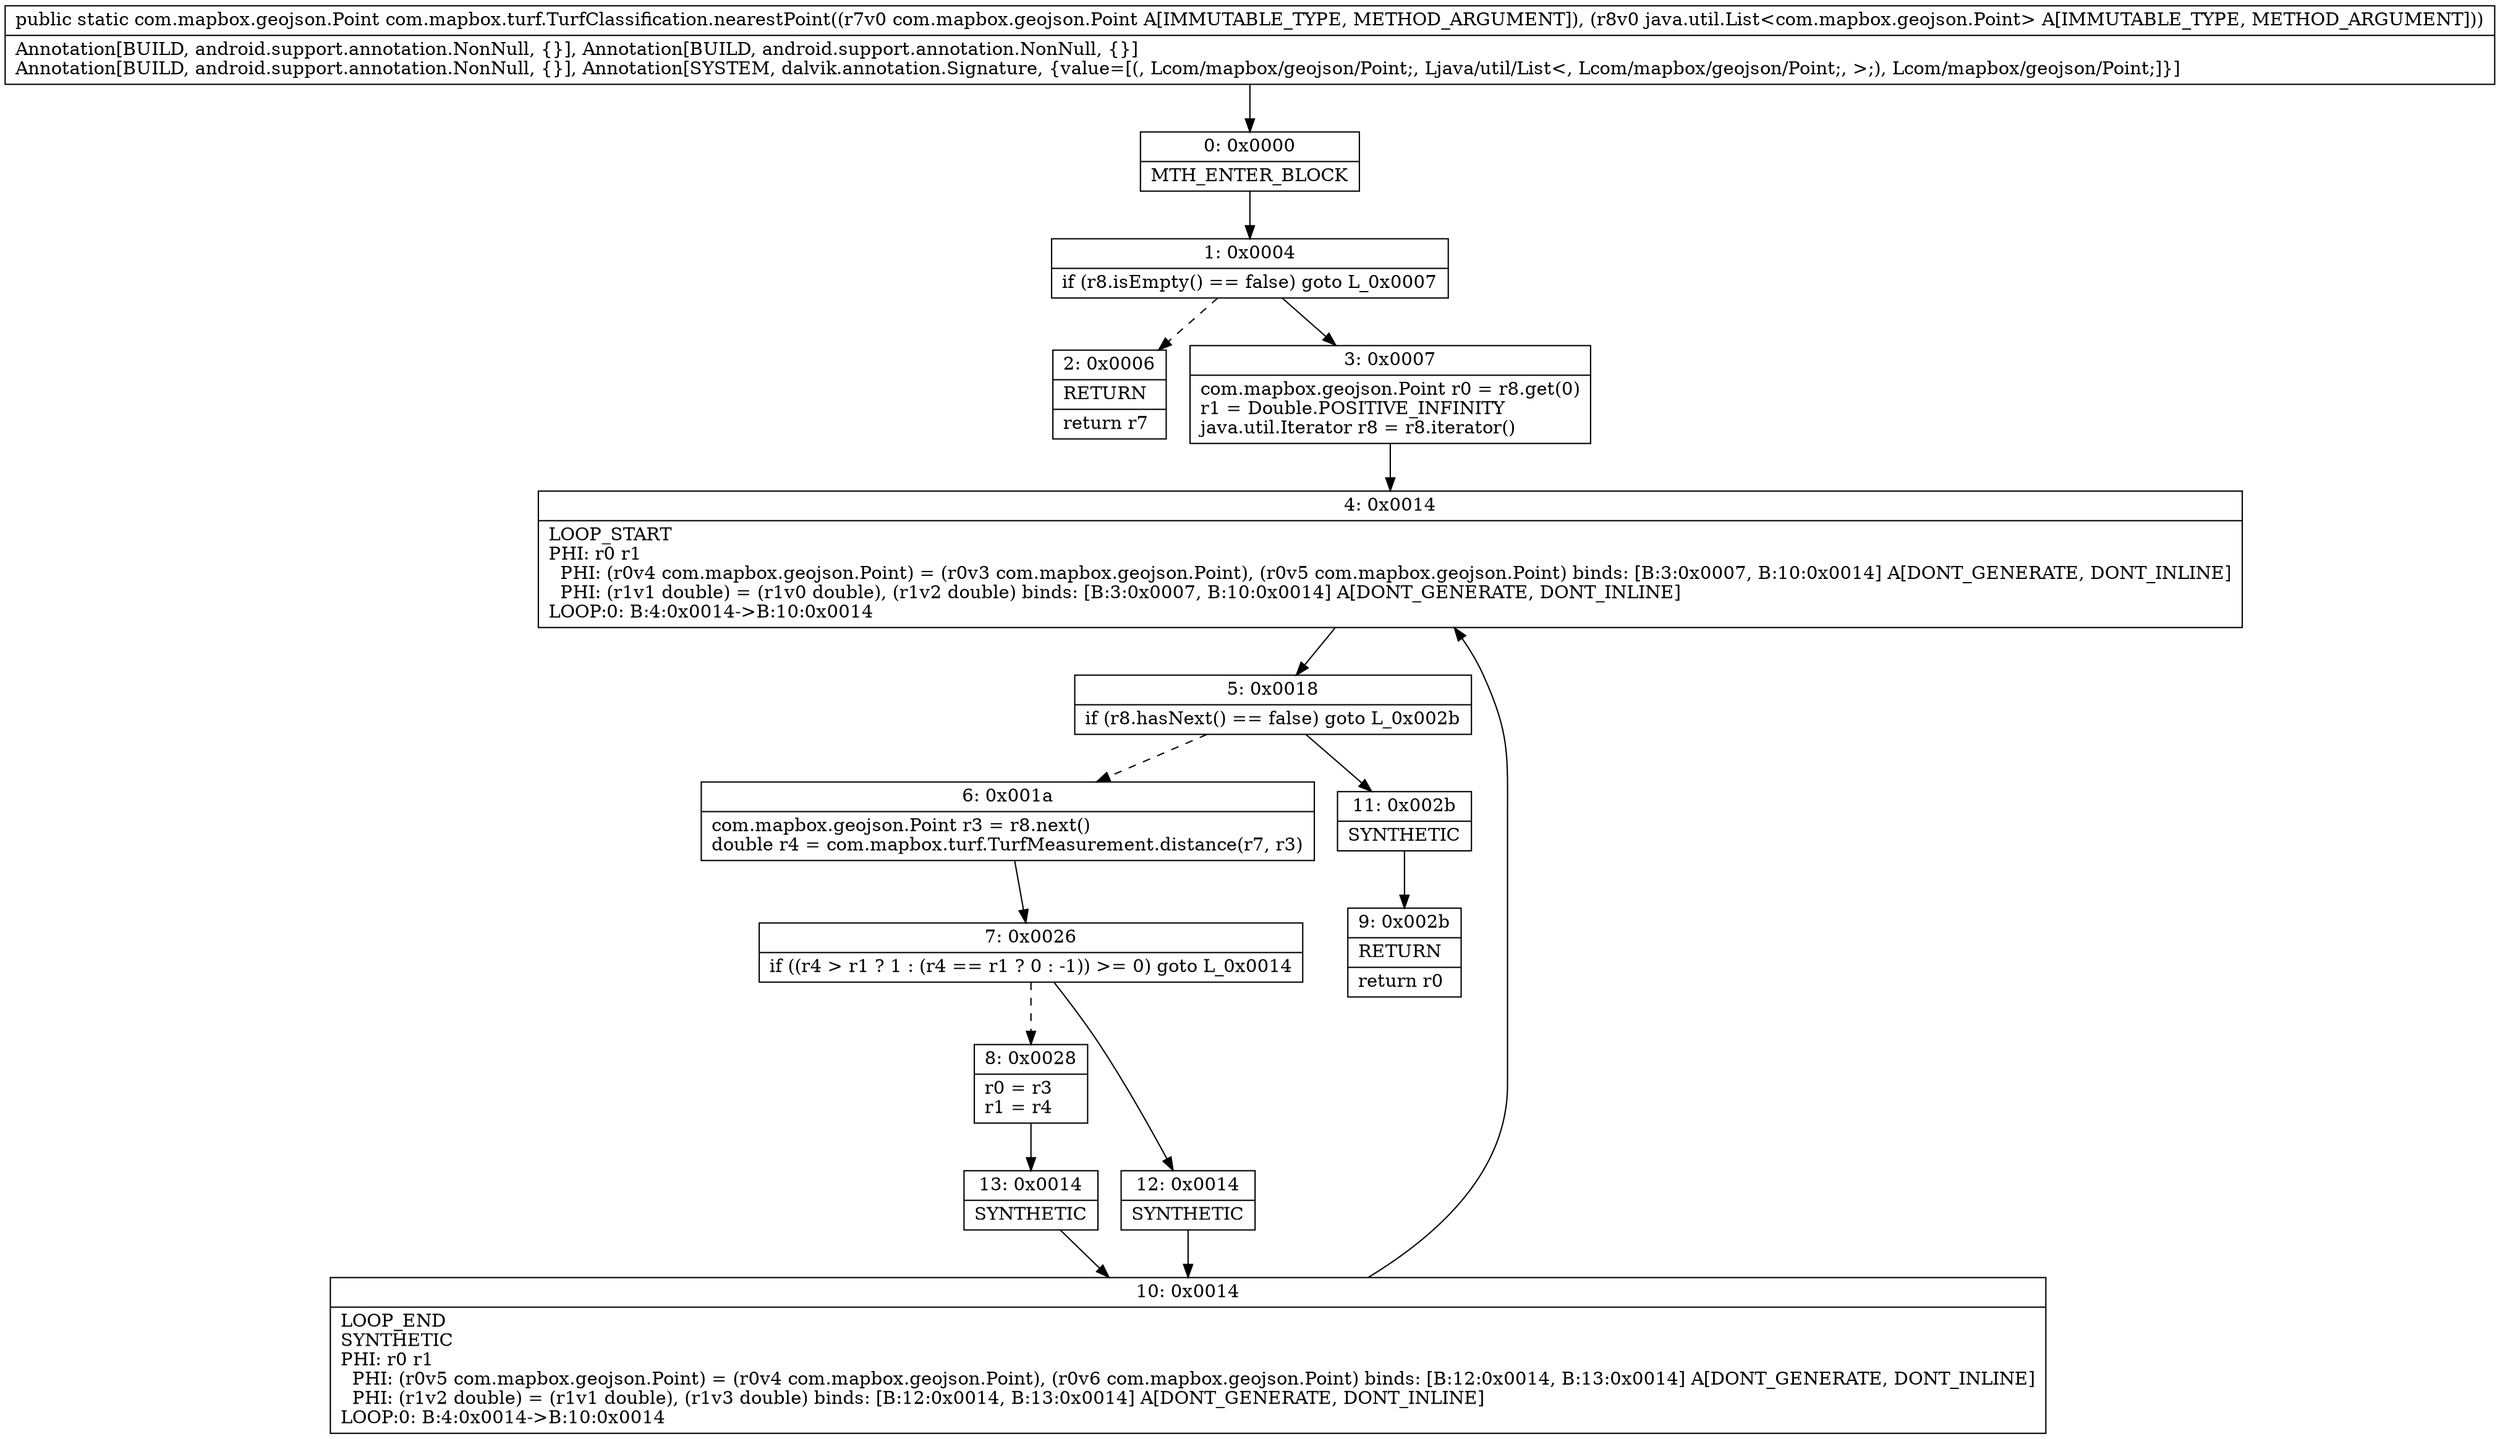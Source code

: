 digraph "CFG forcom.mapbox.turf.TurfClassification.nearestPoint(Lcom\/mapbox\/geojson\/Point;Ljava\/util\/List;)Lcom\/mapbox\/geojson\/Point;" {
Node_0 [shape=record,label="{0\:\ 0x0000|MTH_ENTER_BLOCK\l}"];
Node_1 [shape=record,label="{1\:\ 0x0004|if (r8.isEmpty() == false) goto L_0x0007\l}"];
Node_2 [shape=record,label="{2\:\ 0x0006|RETURN\l|return r7\l}"];
Node_3 [shape=record,label="{3\:\ 0x0007|com.mapbox.geojson.Point r0 = r8.get(0)\lr1 = Double.POSITIVE_INFINITY\ljava.util.Iterator r8 = r8.iterator()\l}"];
Node_4 [shape=record,label="{4\:\ 0x0014|LOOP_START\lPHI: r0 r1 \l  PHI: (r0v4 com.mapbox.geojson.Point) = (r0v3 com.mapbox.geojson.Point), (r0v5 com.mapbox.geojson.Point) binds: [B:3:0x0007, B:10:0x0014] A[DONT_GENERATE, DONT_INLINE]\l  PHI: (r1v1 double) = (r1v0 double), (r1v2 double) binds: [B:3:0x0007, B:10:0x0014] A[DONT_GENERATE, DONT_INLINE]\lLOOP:0: B:4:0x0014\-\>B:10:0x0014\l}"];
Node_5 [shape=record,label="{5\:\ 0x0018|if (r8.hasNext() == false) goto L_0x002b\l}"];
Node_6 [shape=record,label="{6\:\ 0x001a|com.mapbox.geojson.Point r3 = r8.next()\ldouble r4 = com.mapbox.turf.TurfMeasurement.distance(r7, r3)\l}"];
Node_7 [shape=record,label="{7\:\ 0x0026|if ((r4 \> r1 ? 1 : (r4 == r1 ? 0 : \-1)) \>= 0) goto L_0x0014\l}"];
Node_8 [shape=record,label="{8\:\ 0x0028|r0 = r3\lr1 = r4\l}"];
Node_9 [shape=record,label="{9\:\ 0x002b|RETURN\l|return r0\l}"];
Node_10 [shape=record,label="{10\:\ 0x0014|LOOP_END\lSYNTHETIC\lPHI: r0 r1 \l  PHI: (r0v5 com.mapbox.geojson.Point) = (r0v4 com.mapbox.geojson.Point), (r0v6 com.mapbox.geojson.Point) binds: [B:12:0x0014, B:13:0x0014] A[DONT_GENERATE, DONT_INLINE]\l  PHI: (r1v2 double) = (r1v1 double), (r1v3 double) binds: [B:12:0x0014, B:13:0x0014] A[DONT_GENERATE, DONT_INLINE]\lLOOP:0: B:4:0x0014\-\>B:10:0x0014\l}"];
Node_11 [shape=record,label="{11\:\ 0x002b|SYNTHETIC\l}"];
Node_12 [shape=record,label="{12\:\ 0x0014|SYNTHETIC\l}"];
Node_13 [shape=record,label="{13\:\ 0x0014|SYNTHETIC\l}"];
MethodNode[shape=record,label="{public static com.mapbox.geojson.Point com.mapbox.turf.TurfClassification.nearestPoint((r7v0 com.mapbox.geojson.Point A[IMMUTABLE_TYPE, METHOD_ARGUMENT]), (r8v0 java.util.List\<com.mapbox.geojson.Point\> A[IMMUTABLE_TYPE, METHOD_ARGUMENT]))  | Annotation[BUILD, android.support.annotation.NonNull, \{\}], Annotation[BUILD, android.support.annotation.NonNull, \{\}]\lAnnotation[BUILD, android.support.annotation.NonNull, \{\}], Annotation[SYSTEM, dalvik.annotation.Signature, \{value=[(, Lcom\/mapbox\/geojson\/Point;, Ljava\/util\/List\<, Lcom\/mapbox\/geojson\/Point;, \>;), Lcom\/mapbox\/geojson\/Point;]\}]\l}"];
MethodNode -> Node_0;
Node_0 -> Node_1;
Node_1 -> Node_2[style=dashed];
Node_1 -> Node_3;
Node_3 -> Node_4;
Node_4 -> Node_5;
Node_5 -> Node_6[style=dashed];
Node_5 -> Node_11;
Node_6 -> Node_7;
Node_7 -> Node_8[style=dashed];
Node_7 -> Node_12;
Node_8 -> Node_13;
Node_10 -> Node_4;
Node_11 -> Node_9;
Node_12 -> Node_10;
Node_13 -> Node_10;
}

